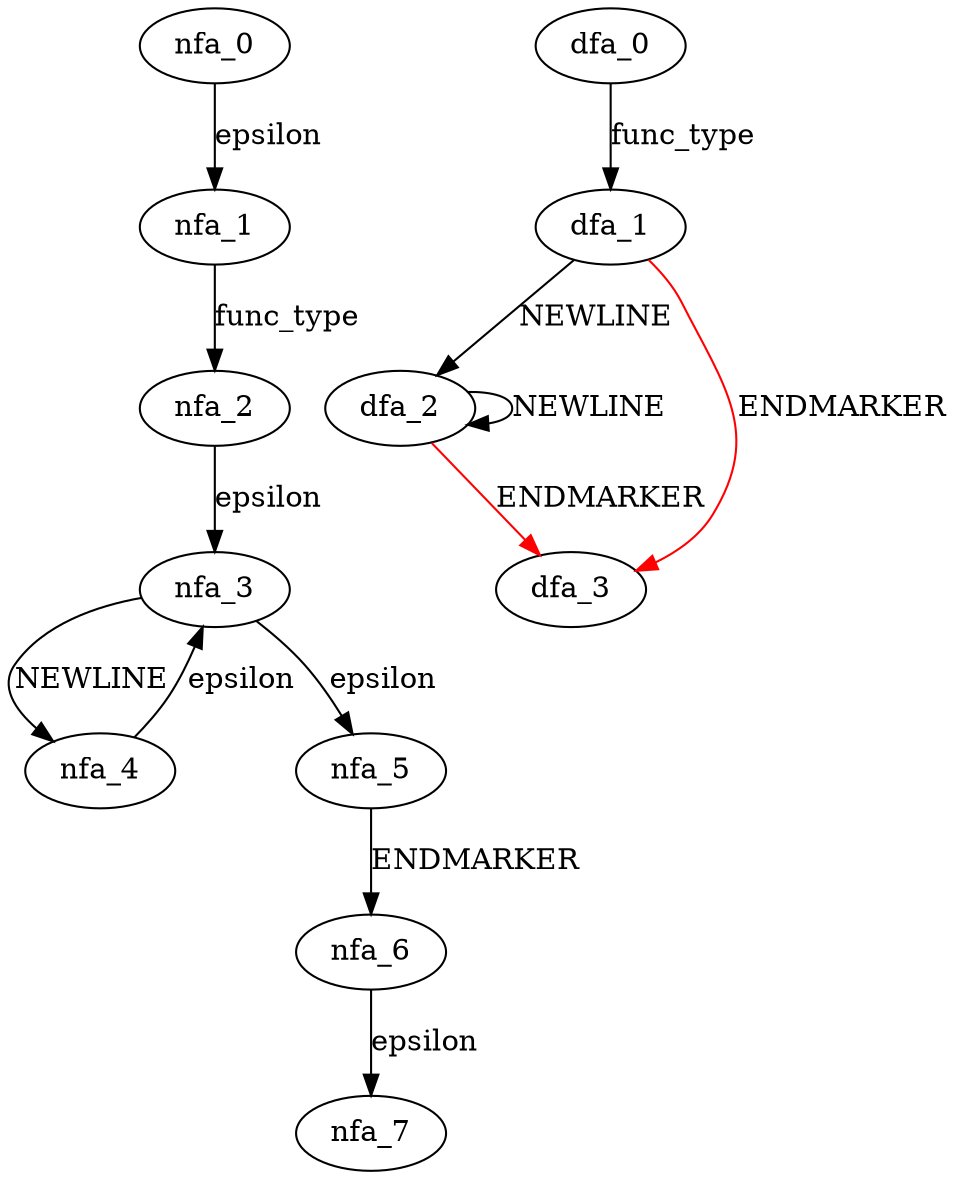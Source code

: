 digraph func_type_input {
 subgraph func_type_input_nfa {
  nfa_0->nfa_1[label=epsilon]
  nfa_1->nfa_2[label=func_type]
  nfa_2->nfa_3[label=epsilon]
  nfa_3->nfa_4[label=NEWLINE]
  nfa_4->nfa_3[label=epsilon]
  nfa_3->nfa_5[label=epsilon]
  nfa_5->nfa_6[label=ENDMARKER]
  nfa_6->nfa_7[label=epsilon]
  }
 subgraph func_type_input_dfa {
  dfa_0->dfa_1[label=func_type]
  dfa_1->dfa_2[label=NEWLINE]
  dfa_2->dfa_2[label=NEWLINE]
  dfa_2->dfa_3[label=ENDMARKER,color=red]
  dfa_1->dfa_3[label=ENDMARKER,color=red]
  }
}
